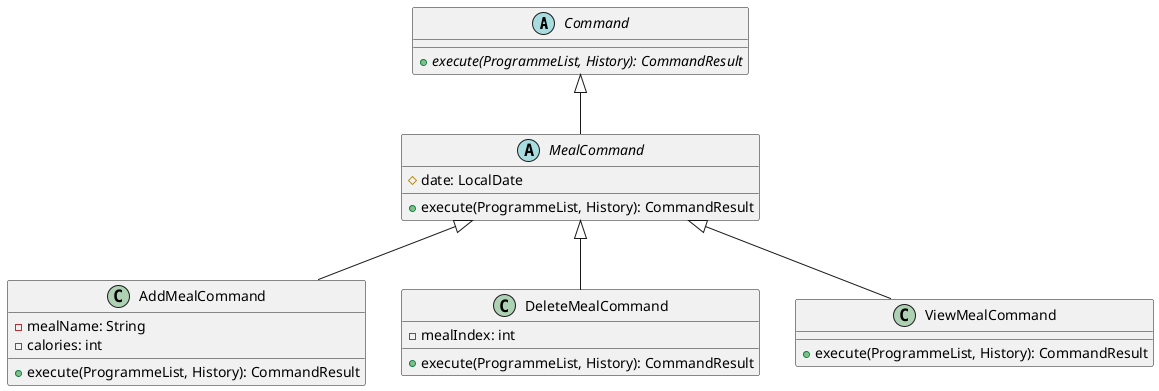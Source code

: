 @startuml
abstract class Command {
    + {abstract} execute(ProgrammeList, History): CommandResult
}

abstract class MealCommand {
    # date: LocalDate
    + execute(ProgrammeList, History): CommandResult
}

class AddMealCommand {
    - mealName: String
    - calories: int
    + execute(ProgrammeList, History): CommandResult
}

class DeleteMealCommand {
    - mealIndex: int
    + execute(ProgrammeList, History): CommandResult
}

class ViewMealCommand {
    + execute(ProgrammeList, History): CommandResult
}

Command <|-- MealCommand
MealCommand <|-- AddMealCommand
MealCommand <|-- DeleteMealCommand
MealCommand <|-- ViewMealCommand

@enduml
